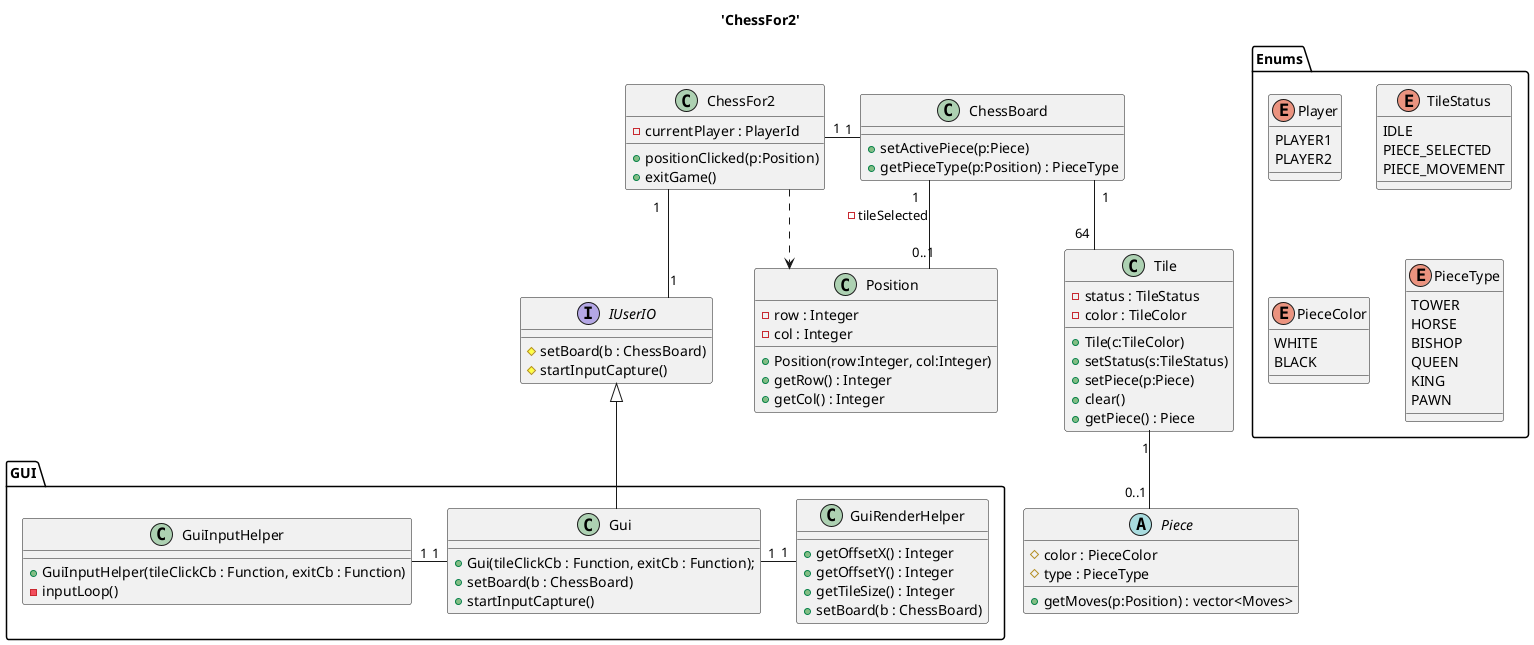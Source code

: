 @startuml 'ChessFor2'

skinparam Linetype ortho

title 'ChessFor2'

package Enums {
enum Player{
    PLAYER1
    PLAYER2
}

enum TileStatus {
    IDLE
    PIECE_SELECTED
    PIECE_MOVEMENT
}

enum PieceColor {
    WHITE
    BLACK
}

enum PieceType {
    TOWER
    HORSE
    BISHOP
    QUEEN
    KING
    PAWN
}
}

class ChessFor2 {
    - currentPlayer : PlayerId
    + positionClicked(p:Position)
    + exitGame()
}

class Tile {
    - status : TileStatus
    - color : TileColor
    + Tile(c:TileColor)
    + setStatus(s:TileStatus)
    + setPiece(p:Piece)
    + clear()
    + getPiece() : Piece
}
Tile "1" -- "0..1" Piece

class ChessBoard {
    + setActivePiece(p:Piece)
    + getPieceType(p:Position) : PieceType
}
ChessFor2 "1" -right- "1" ChessBoard
ChessBoard "1" -- "64" Tile
ChessBoard "1" -- "0..1" Position : -tileSelected

interface IUserIO {
    # setBoard(b : ChessBoard)
    # startInputCapture()
}
ChessFor2 "1" -- "1" IUserIO

package GUI {
class Gui {
    + Gui(tileClickCb : Function, exitCb : Function);
    + setBoard(b : ChessBoard)
    + startInputCapture()
}
IUserIO <|-- Gui
class GuiRenderHelper {
    + getOffsetX() : Integer
    + getOffsetY() : Integer
    + getTileSize() : Integer
    + setBoard(b : ChessBoard)
}
Gui "1" - "1" GuiRenderHelper
class GuiInputHelper {
    + GuiInputHelper(tileClickCb : Function, exitCb : Function)
    - inputLoop()
}
Gui "1" -left "1" GuiInputHelper
}

abstract Piece {
    # color : PieceColor
    # type : PieceType
    + getMoves(p:Position) : vector<Moves>
}

class Position {
    - row : Integer
    - col : Integer
    + Position(row:Integer, col:Integer)
    + getRow() : Integer
    + getCol() : Integer
}

ChessFor2 ..> Position


@enduml
